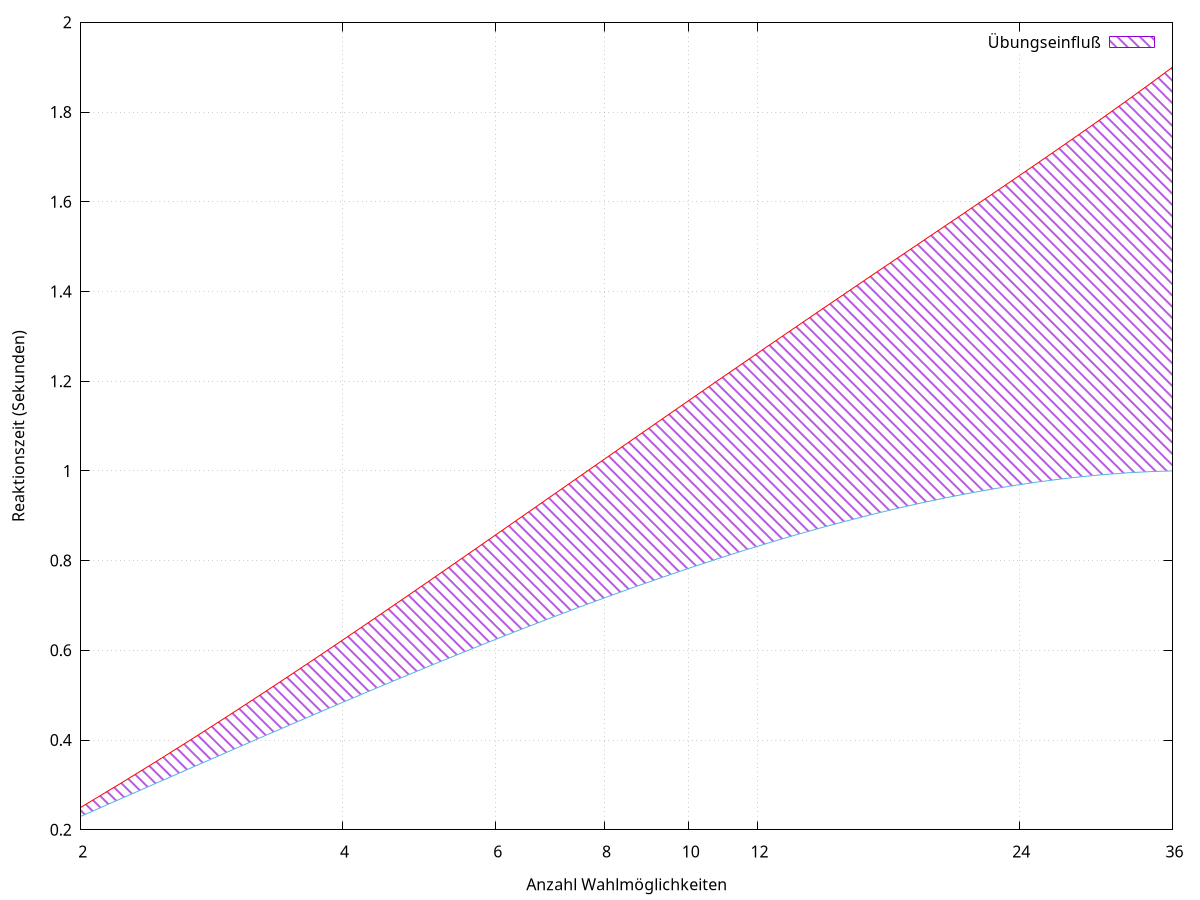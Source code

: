 #
# Zum Erzeugen:
#   gnuplot diag-auswahlreaktion.gnuplot > ../../../assets/images/diag-auswahlreaktion.svg
#
set terminal svg

$data <<EOD
2   0.250   0.230
4   0.75    0.6
8   1.25    0.85
16  1.55    0.99
36  1.9     1.0
EOD

set table $Smooth
    set samples 40
    plot $data u 1:2 smooth bezier
    plot $data u 1:3 smooth bezier
unset table

set print $Paste
    N = |$Smooth|
    do for [i=1:N/2] {
        print $Smooth[i].$Smooth[i+N/2]
    }
set print

set xrange [2:36]
set logscale x
set xtics (0, 2, 4, 6, 8, 10, 12, 24, 36)
set grid x y mx
set xlabel "Anzahl Wahlmöglichkeiten"
set ylabel "Reaktionszeit (Sekunden)"

plot \
    $Paste using 1:2:5 w filledcurves fillstyle pattern 4 ti 'Übungseinfluß', \
    $data using 1:2 with linespoints smooth bezier lc "red" ti '', \
    $data using 1:3 with linespoints smooth bezier ti ''
